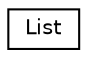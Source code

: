 digraph "Graphical Class Hierarchy"
{
  edge [fontname="Helvetica",fontsize="10",labelfontname="Helvetica",labelfontsize="10"];
  node [fontname="Helvetica",fontsize="10",shape=record];
  rankdir="LR";
  Node0 [label="List",height=0.2,width=0.4,color="black", fillcolor="white", style="filled",URL="$classList.html"];
}
